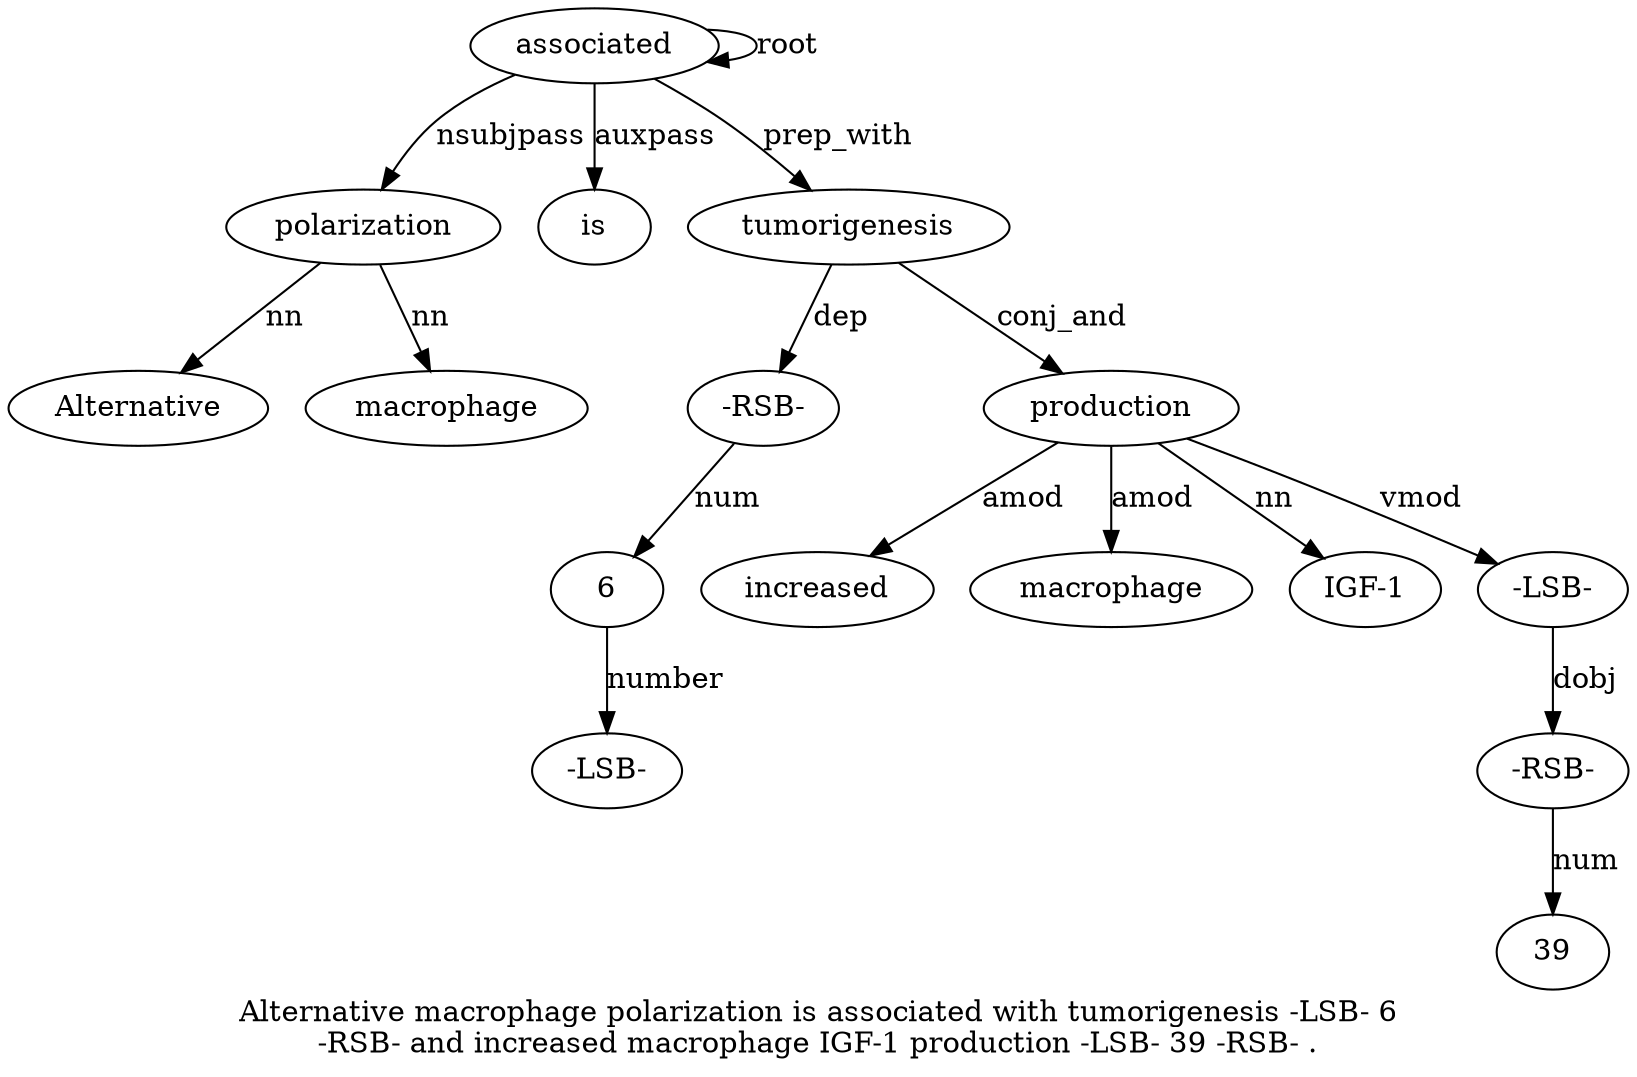 digraph "Alternative macrophage polarization is associated with tumorigenesis -LSB- 6 -RSB- and increased macrophage IGF-1 production -LSB- 39 -RSB- ." {
label="Alternative macrophage polarization is associated with tumorigenesis -LSB- 6
-RSB- and increased macrophage IGF-1 production -LSB- 39 -RSB- .";
polarization3 [style=filled, fillcolor=white, label=polarization];
Alternative1 [style=filled, fillcolor=white, label=Alternative];
polarization3 -> Alternative1  [label=nn];
macrophage2 [style=filled, fillcolor=white, label=macrophage];
polarization3 -> macrophage2  [label=nn];
associated5 [style=filled, fillcolor=white, label=associated];
associated5 -> polarization3  [label=nsubjpass];
is4 [style=filled, fillcolor=white, label=is];
associated5 -> is4  [label=auxpass];
associated5 -> associated5  [label=root];
tumorigenesis7 [style=filled, fillcolor=white, label=tumorigenesis];
associated5 -> tumorigenesis7  [label=prep_with];
69 [style=filled, fillcolor=white, label=6];
"-LSB-8" [style=filled, fillcolor=white, label="-LSB-"];
69 -> "-LSB-8"  [label=number];
"-RSB-10" [style=filled, fillcolor=white, label="-RSB-"];
"-RSB-10" -> 69  [label=num];
tumorigenesis7 -> "-RSB-10"  [label=dep];
production15 [style=filled, fillcolor=white, label=production];
increased12 [style=filled, fillcolor=white, label=increased];
production15 -> increased12  [label=amod];
macrophage13 [style=filled, fillcolor=white, label=macrophage];
production15 -> macrophage13  [label=amod];
"IGF-14" [style=filled, fillcolor=white, label="IGF-1"];
production15 -> "IGF-14"  [label=nn];
tumorigenesis7 -> production15  [label=conj_and];
"-LSB-16" [style=filled, fillcolor=white, label="-LSB-"];
production15 -> "-LSB-16"  [label=vmod];
"-RSB-18" [style=filled, fillcolor=white, label="-RSB-"];
3917 [style=filled, fillcolor=white, label=39];
"-RSB-18" -> 3917  [label=num];
"-LSB-16" -> "-RSB-18"  [label=dobj];
}
